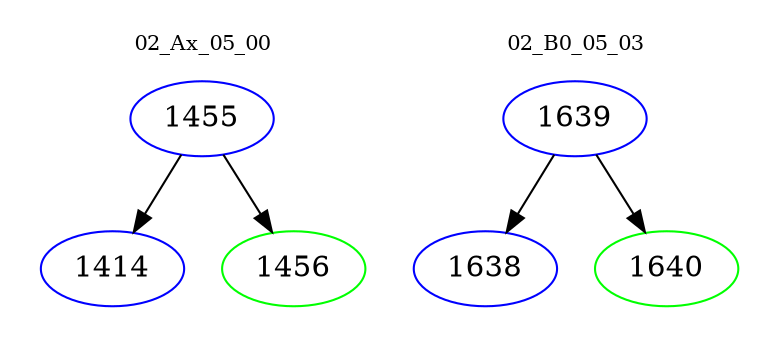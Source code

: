 digraph{
subgraph cluster_0 {
color = white
label = "02_Ax_05_00";
fontsize=10;
T0_1455 [label="1455", color="blue"]
T0_1455 -> T0_1414 [color="black"]
T0_1414 [label="1414", color="blue"]
T0_1455 -> T0_1456 [color="black"]
T0_1456 [label="1456", color="green"]
}
subgraph cluster_1 {
color = white
label = "02_B0_05_03";
fontsize=10;
T1_1639 [label="1639", color="blue"]
T1_1639 -> T1_1638 [color="black"]
T1_1638 [label="1638", color="blue"]
T1_1639 -> T1_1640 [color="black"]
T1_1640 [label="1640", color="green"]
}
}
